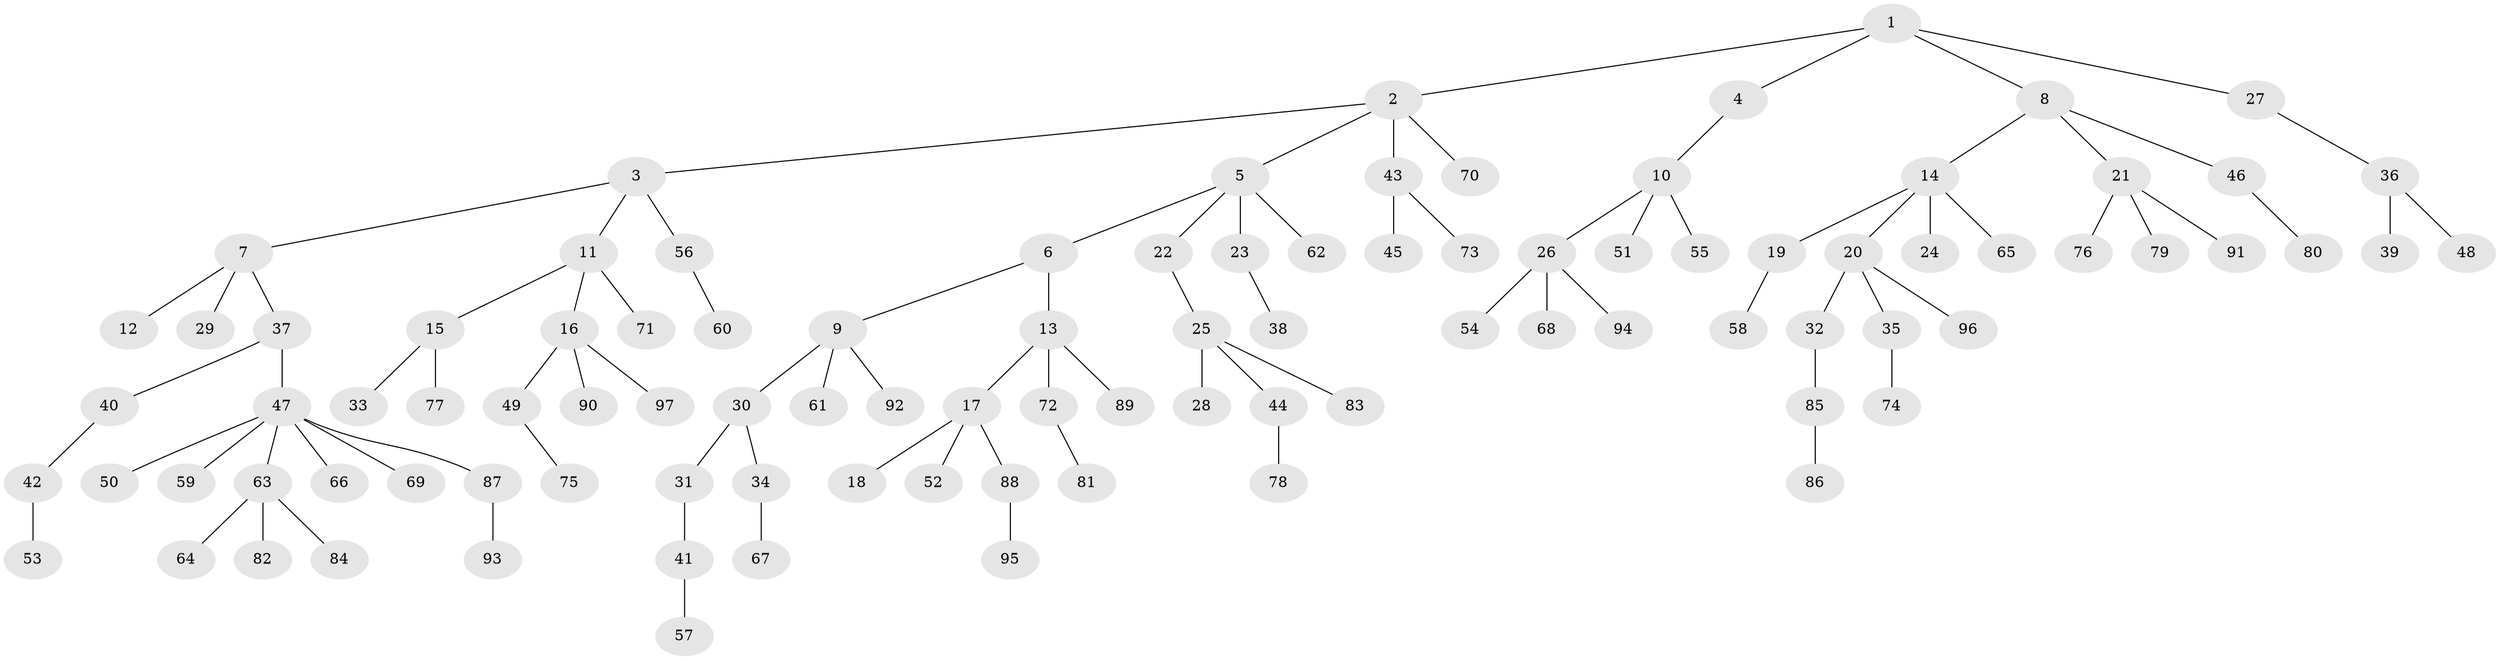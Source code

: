 // coarse degree distribution, {4: 0.04411764705882353, 8: 0.014705882352941176, 6: 0.029411764705882353, 5: 0.029411764705882353, 3: 0.08823529411764706, 1: 0.6470588235294118, 7: 0.029411764705882353, 2: 0.11764705882352941}
// Generated by graph-tools (version 1.1) at 2025/42/03/06/25 10:42:05]
// undirected, 97 vertices, 96 edges
graph export_dot {
graph [start="1"]
  node [color=gray90,style=filled];
  1;
  2;
  3;
  4;
  5;
  6;
  7;
  8;
  9;
  10;
  11;
  12;
  13;
  14;
  15;
  16;
  17;
  18;
  19;
  20;
  21;
  22;
  23;
  24;
  25;
  26;
  27;
  28;
  29;
  30;
  31;
  32;
  33;
  34;
  35;
  36;
  37;
  38;
  39;
  40;
  41;
  42;
  43;
  44;
  45;
  46;
  47;
  48;
  49;
  50;
  51;
  52;
  53;
  54;
  55;
  56;
  57;
  58;
  59;
  60;
  61;
  62;
  63;
  64;
  65;
  66;
  67;
  68;
  69;
  70;
  71;
  72;
  73;
  74;
  75;
  76;
  77;
  78;
  79;
  80;
  81;
  82;
  83;
  84;
  85;
  86;
  87;
  88;
  89;
  90;
  91;
  92;
  93;
  94;
  95;
  96;
  97;
  1 -- 2;
  1 -- 4;
  1 -- 8;
  1 -- 27;
  2 -- 3;
  2 -- 5;
  2 -- 43;
  2 -- 70;
  3 -- 7;
  3 -- 11;
  3 -- 56;
  4 -- 10;
  5 -- 6;
  5 -- 22;
  5 -- 23;
  5 -- 62;
  6 -- 9;
  6 -- 13;
  7 -- 12;
  7 -- 29;
  7 -- 37;
  8 -- 14;
  8 -- 21;
  8 -- 46;
  9 -- 30;
  9 -- 61;
  9 -- 92;
  10 -- 26;
  10 -- 51;
  10 -- 55;
  11 -- 15;
  11 -- 16;
  11 -- 71;
  13 -- 17;
  13 -- 72;
  13 -- 89;
  14 -- 19;
  14 -- 20;
  14 -- 24;
  14 -- 65;
  15 -- 33;
  15 -- 77;
  16 -- 49;
  16 -- 90;
  16 -- 97;
  17 -- 18;
  17 -- 52;
  17 -- 88;
  19 -- 58;
  20 -- 32;
  20 -- 35;
  20 -- 96;
  21 -- 76;
  21 -- 79;
  21 -- 91;
  22 -- 25;
  23 -- 38;
  25 -- 28;
  25 -- 44;
  25 -- 83;
  26 -- 54;
  26 -- 68;
  26 -- 94;
  27 -- 36;
  30 -- 31;
  30 -- 34;
  31 -- 41;
  32 -- 85;
  34 -- 67;
  35 -- 74;
  36 -- 39;
  36 -- 48;
  37 -- 40;
  37 -- 47;
  40 -- 42;
  41 -- 57;
  42 -- 53;
  43 -- 45;
  43 -- 73;
  44 -- 78;
  46 -- 80;
  47 -- 50;
  47 -- 59;
  47 -- 63;
  47 -- 66;
  47 -- 69;
  47 -- 87;
  49 -- 75;
  56 -- 60;
  63 -- 64;
  63 -- 82;
  63 -- 84;
  72 -- 81;
  85 -- 86;
  87 -- 93;
  88 -- 95;
}
